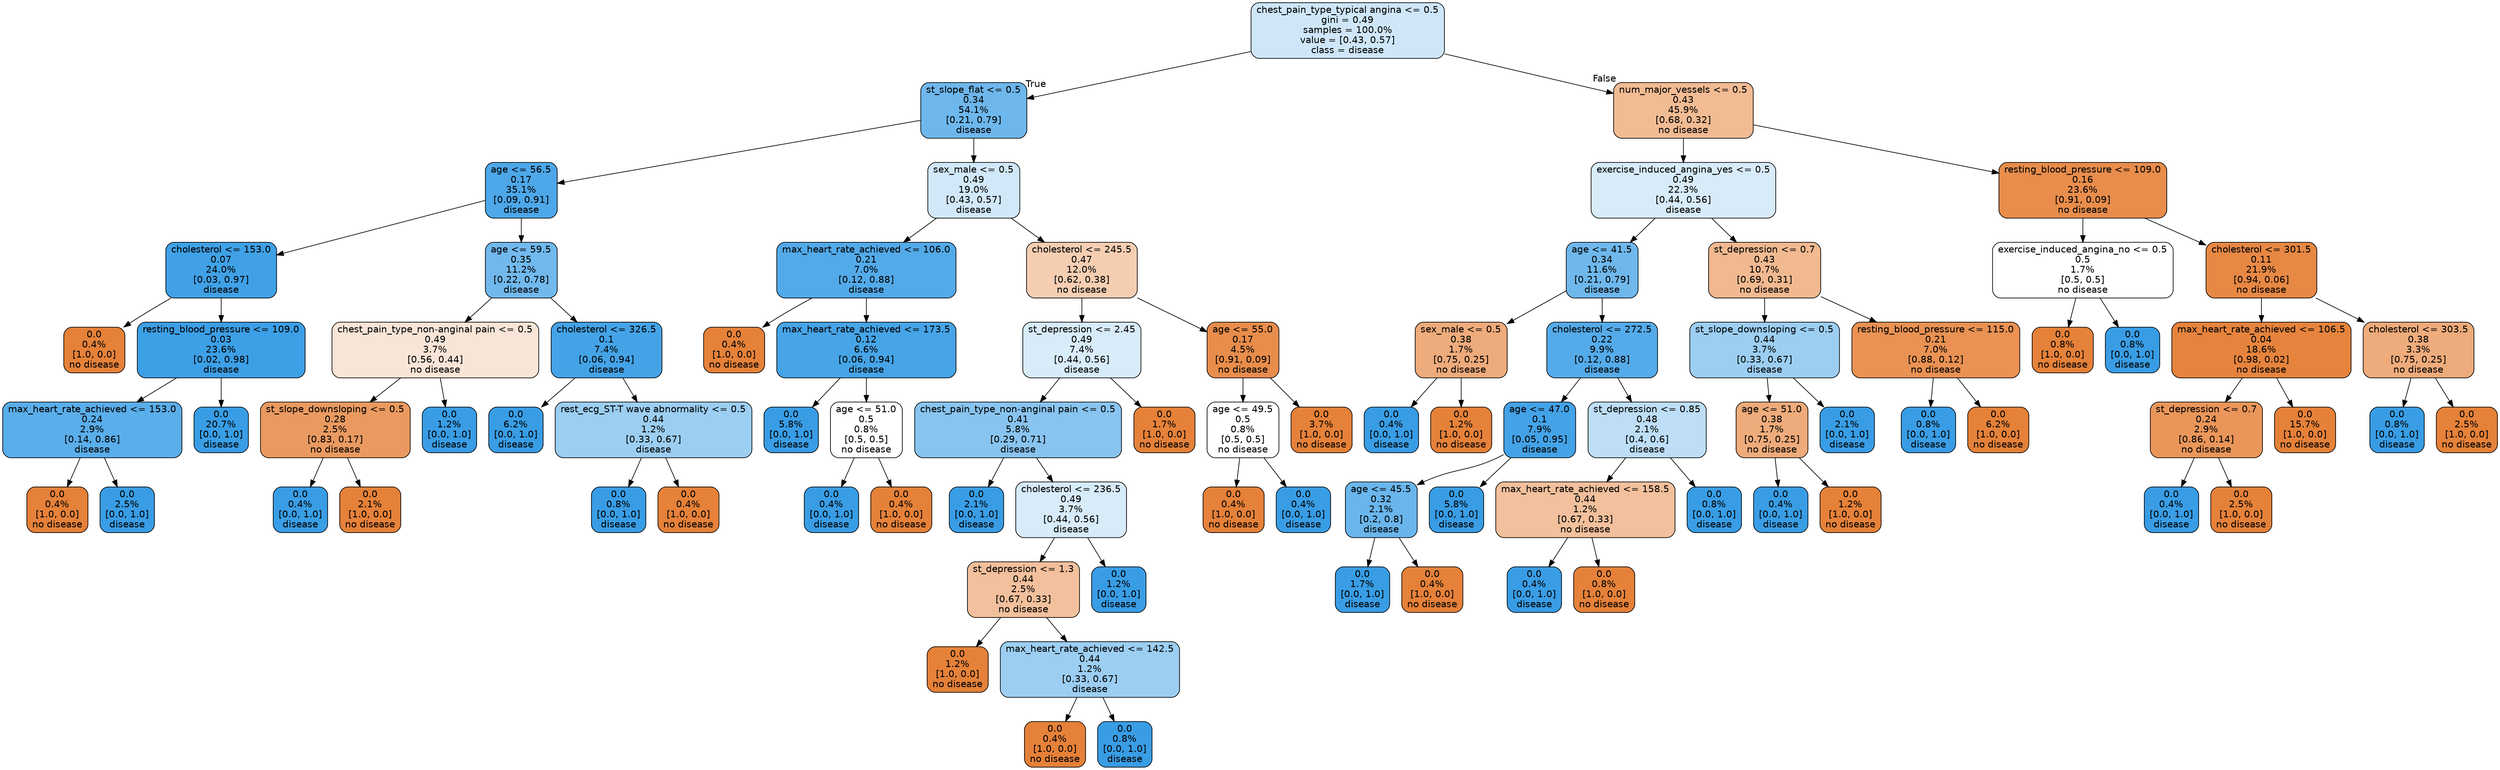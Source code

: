 digraph Tree {
node [shape=box, style="filled, rounded", color="black", fontname=helvetica] ;
edge [fontname=helvetica] ;
0 [label="chest_pain_type_typical angina <= 0.5\ngini = 0.49\nsamples = 100.0%\nvalue = [0.43, 0.57]\nclass = disease", fillcolor="#399de53f"] ;
1 [label="st_slope_flat <= 0.5\n0.34\n54.1%\n[0.21, 0.79]\ndisease", fillcolor="#399de5ba"] ;
0 -> 1 [labeldistance=2.5, labelangle=45, headlabel="True"] ;
2 [label="age <= 56.5\n0.17\n35.1%\n[0.09, 0.91]\ndisease", fillcolor="#399de5e5"] ;
1 -> 2 ;
3 [label="cholesterol <= 153.0\n0.07\n24.0%\n[0.03, 0.97]\ndisease", fillcolor="#399de5f6"] ;
2 -> 3 ;
4 [label="0.0\n0.4%\n[1.0, 0.0]\nno disease", fillcolor="#e58139ff"] ;
3 -> 4 ;
5 [label="resting_blood_pressure <= 109.0\n0.03\n23.6%\n[0.02, 0.98]\ndisease", fillcolor="#399de5fa"] ;
3 -> 5 ;
6 [label="max_heart_rate_achieved <= 153.0\n0.24\n2.9%\n[0.14, 0.86]\ndisease", fillcolor="#399de5d4"] ;
5 -> 6 ;
7 [label="0.0\n0.4%\n[1.0, 0.0]\nno disease", fillcolor="#e58139ff"] ;
6 -> 7 ;
8 [label="0.0\n2.5%\n[0.0, 1.0]\ndisease", fillcolor="#399de5ff"] ;
6 -> 8 ;
9 [label="0.0\n20.7%\n[0.0, 1.0]\ndisease", fillcolor="#399de5ff"] ;
5 -> 9 ;
10 [label="age <= 59.5\n0.35\n11.2%\n[0.22, 0.78]\ndisease", fillcolor="#399de5b6"] ;
2 -> 10 ;
11 [label="chest_pain_type_non-anginal pain <= 0.5\n0.49\n3.7%\n[0.56, 0.44]\nno disease", fillcolor="#e5813933"] ;
10 -> 11 ;
12 [label="st_slope_downsloping <= 0.5\n0.28\n2.5%\n[0.83, 0.17]\nno disease", fillcolor="#e58139cc"] ;
11 -> 12 ;
13 [label="0.0\n0.4%\n[0.0, 1.0]\ndisease", fillcolor="#399de5ff"] ;
12 -> 13 ;
14 [label="0.0\n2.1%\n[1.0, 0.0]\nno disease", fillcolor="#e58139ff"] ;
12 -> 14 ;
15 [label="0.0\n1.2%\n[0.0, 1.0]\ndisease", fillcolor="#399de5ff"] ;
11 -> 15 ;
16 [label="cholesterol <= 326.5\n0.1\n7.4%\n[0.06, 0.94]\ndisease", fillcolor="#399de5f0"] ;
10 -> 16 ;
17 [label="0.0\n6.2%\n[0.0, 1.0]\ndisease", fillcolor="#399de5ff"] ;
16 -> 17 ;
18 [label="rest_ecg_ST-T wave abnormality <= 0.5\n0.44\n1.2%\n[0.33, 0.67]\ndisease", fillcolor="#399de57f"] ;
16 -> 18 ;
19 [label="0.0\n0.8%\n[0.0, 1.0]\ndisease", fillcolor="#399de5ff"] ;
18 -> 19 ;
20 [label="0.0\n0.4%\n[1.0, 0.0]\nno disease", fillcolor="#e58139ff"] ;
18 -> 20 ;
21 [label="sex_male <= 0.5\n0.49\n19.0%\n[0.43, 0.57]\ndisease", fillcolor="#399de53b"] ;
1 -> 21 ;
22 [label="max_heart_rate_achieved <= 106.0\n0.21\n7.0%\n[0.12, 0.88]\ndisease", fillcolor="#399de5dd"] ;
21 -> 22 ;
23 [label="0.0\n0.4%\n[1.0, 0.0]\nno disease", fillcolor="#e58139ff"] ;
22 -> 23 ;
24 [label="max_heart_rate_achieved <= 173.5\n0.12\n6.6%\n[0.06, 0.94]\ndisease", fillcolor="#399de5ee"] ;
22 -> 24 ;
25 [label="0.0\n5.8%\n[0.0, 1.0]\ndisease", fillcolor="#399de5ff"] ;
24 -> 25 ;
26 [label="age <= 51.0\n0.5\n0.8%\n[0.5, 0.5]\nno disease", fillcolor="#e5813900"] ;
24 -> 26 ;
27 [label="0.0\n0.4%\n[0.0, 1.0]\ndisease", fillcolor="#399de5ff"] ;
26 -> 27 ;
28 [label="0.0\n0.4%\n[1.0, 0.0]\nno disease", fillcolor="#e58139ff"] ;
26 -> 28 ;
29 [label="cholesterol <= 245.5\n0.47\n12.0%\n[0.62, 0.38]\nno disease", fillcolor="#e5813963"] ;
21 -> 29 ;
30 [label="st_depression <= 2.45\n0.49\n7.4%\n[0.44, 0.56]\ndisease", fillcolor="#399de533"] ;
29 -> 30 ;
31 [label="chest_pain_type_non-anginal pain <= 0.5\n0.41\n5.8%\n[0.29, 0.71]\ndisease", fillcolor="#399de599"] ;
30 -> 31 ;
32 [label="0.0\n2.1%\n[0.0, 1.0]\ndisease", fillcolor="#399de5ff"] ;
31 -> 32 ;
33 [label="cholesterol <= 236.5\n0.49\n3.7%\n[0.44, 0.56]\ndisease", fillcolor="#399de533"] ;
31 -> 33 ;
34 [label="st_depression <= 1.3\n0.44\n2.5%\n[0.67, 0.33]\nno disease", fillcolor="#e581397f"] ;
33 -> 34 ;
35 [label="0.0\n1.2%\n[1.0, 0.0]\nno disease", fillcolor="#e58139ff"] ;
34 -> 35 ;
36 [label="max_heart_rate_achieved <= 142.5\n0.44\n1.2%\n[0.33, 0.67]\ndisease", fillcolor="#399de57f"] ;
34 -> 36 ;
37 [label="0.0\n0.4%\n[1.0, 0.0]\nno disease", fillcolor="#e58139ff"] ;
36 -> 37 ;
38 [label="0.0\n0.8%\n[0.0, 1.0]\ndisease", fillcolor="#399de5ff"] ;
36 -> 38 ;
39 [label="0.0\n1.2%\n[0.0, 1.0]\ndisease", fillcolor="#399de5ff"] ;
33 -> 39 ;
40 [label="0.0\n1.7%\n[1.0, 0.0]\nno disease", fillcolor="#e58139ff"] ;
30 -> 40 ;
41 [label="age <= 55.0\n0.17\n4.5%\n[0.91, 0.09]\nno disease", fillcolor="#e58139e6"] ;
29 -> 41 ;
42 [label="age <= 49.5\n0.5\n0.8%\n[0.5, 0.5]\nno disease", fillcolor="#e5813900"] ;
41 -> 42 ;
43 [label="0.0\n0.4%\n[1.0, 0.0]\nno disease", fillcolor="#e58139ff"] ;
42 -> 43 ;
44 [label="0.0\n0.4%\n[0.0, 1.0]\ndisease", fillcolor="#399de5ff"] ;
42 -> 44 ;
45 [label="0.0\n3.7%\n[1.0, 0.0]\nno disease", fillcolor="#e58139ff"] ;
41 -> 45 ;
46 [label="num_major_vessels <= 0.5\n0.43\n45.9%\n[0.68, 0.32]\nno disease", fillcolor="#e581398a"] ;
0 -> 46 [labeldistance=2.5, labelangle=-45, headlabel="False"] ;
47 [label="exercise_induced_angina_yes <= 0.5\n0.49\n22.3%\n[0.44, 0.56]\ndisease", fillcolor="#399de533"] ;
46 -> 47 ;
48 [label="age <= 41.5\n0.34\n11.6%\n[0.21, 0.79]\ndisease", fillcolor="#399de5b9"] ;
47 -> 48 ;
49 [label="sex_male <= 0.5\n0.38\n1.7%\n[0.75, 0.25]\nno disease", fillcolor="#e58139aa"] ;
48 -> 49 ;
50 [label="0.0\n0.4%\n[0.0, 1.0]\ndisease", fillcolor="#399de5ff"] ;
49 -> 50 ;
51 [label="0.0\n1.2%\n[1.0, 0.0]\nno disease", fillcolor="#e58139ff"] ;
49 -> 51 ;
52 [label="cholesterol <= 272.5\n0.22\n9.9%\n[0.12, 0.88]\ndisease", fillcolor="#399de5db"] ;
48 -> 52 ;
53 [label="age <= 47.0\n0.1\n7.9%\n[0.05, 0.95]\ndisease", fillcolor="#399de5f1"] ;
52 -> 53 ;
54 [label="age <= 45.5\n0.32\n2.1%\n[0.2, 0.8]\ndisease", fillcolor="#399de5bf"] ;
53 -> 54 ;
55 [label="0.0\n1.7%\n[0.0, 1.0]\ndisease", fillcolor="#399de5ff"] ;
54 -> 55 ;
56 [label="0.0\n0.4%\n[1.0, 0.0]\nno disease", fillcolor="#e58139ff"] ;
54 -> 56 ;
57 [label="0.0\n5.8%\n[0.0, 1.0]\ndisease", fillcolor="#399de5ff"] ;
53 -> 57 ;
58 [label="st_depression <= 0.85\n0.48\n2.1%\n[0.4, 0.6]\ndisease", fillcolor="#399de555"] ;
52 -> 58 ;
59 [label="max_heart_rate_achieved <= 158.5\n0.44\n1.2%\n[0.67, 0.33]\nno disease", fillcolor="#e581397f"] ;
58 -> 59 ;
60 [label="0.0\n0.4%\n[0.0, 1.0]\ndisease", fillcolor="#399de5ff"] ;
59 -> 60 ;
61 [label="0.0\n0.8%\n[1.0, 0.0]\nno disease", fillcolor="#e58139ff"] ;
59 -> 61 ;
62 [label="0.0\n0.8%\n[0.0, 1.0]\ndisease", fillcolor="#399de5ff"] ;
58 -> 62 ;
63 [label="st_depression <= 0.7\n0.43\n10.7%\n[0.69, 0.31]\nno disease", fillcolor="#e581398e"] ;
47 -> 63 ;
64 [label="st_slope_downsloping <= 0.5\n0.44\n3.7%\n[0.33, 0.67]\ndisease", fillcolor="#399de57f"] ;
63 -> 64 ;
65 [label="age <= 51.0\n0.38\n1.7%\n[0.75, 0.25]\nno disease", fillcolor="#e58139aa"] ;
64 -> 65 ;
66 [label="0.0\n0.4%\n[0.0, 1.0]\ndisease", fillcolor="#399de5ff"] ;
65 -> 66 ;
67 [label="0.0\n1.2%\n[1.0, 0.0]\nno disease", fillcolor="#e58139ff"] ;
65 -> 67 ;
68 [label="0.0\n2.1%\n[0.0, 1.0]\ndisease", fillcolor="#399de5ff"] ;
64 -> 68 ;
69 [label="resting_blood_pressure <= 115.0\n0.21\n7.0%\n[0.88, 0.12]\nno disease", fillcolor="#e58139dd"] ;
63 -> 69 ;
70 [label="0.0\n0.8%\n[0.0, 1.0]\ndisease", fillcolor="#399de5ff"] ;
69 -> 70 ;
71 [label="0.0\n6.2%\n[1.0, 0.0]\nno disease", fillcolor="#e58139ff"] ;
69 -> 71 ;
72 [label="resting_blood_pressure <= 109.0\n0.16\n23.6%\n[0.91, 0.09]\nno disease", fillcolor="#e58139e6"] ;
46 -> 72 ;
73 [label="exercise_induced_angina_no <= 0.5\n0.5\n1.7%\n[0.5, 0.5]\nno disease", fillcolor="#e5813900"] ;
72 -> 73 ;
74 [label="0.0\n0.8%\n[1.0, 0.0]\nno disease", fillcolor="#e58139ff"] ;
73 -> 74 ;
75 [label="0.0\n0.8%\n[0.0, 1.0]\ndisease", fillcolor="#399de5ff"] ;
73 -> 75 ;
76 [label="cholesterol <= 301.5\n0.11\n21.9%\n[0.94, 0.06]\nno disease", fillcolor="#e58139f0"] ;
72 -> 76 ;
77 [label="max_heart_rate_achieved <= 106.5\n0.04\n18.6%\n[0.98, 0.02]\nno disease", fillcolor="#e58139f9"] ;
76 -> 77 ;
78 [label="st_depression <= 0.7\n0.24\n2.9%\n[0.86, 0.14]\nno disease", fillcolor="#e58139d4"] ;
77 -> 78 ;
79 [label="0.0\n0.4%\n[0.0, 1.0]\ndisease", fillcolor="#399de5ff"] ;
78 -> 79 ;
80 [label="0.0\n2.5%\n[1.0, 0.0]\nno disease", fillcolor="#e58139ff"] ;
78 -> 80 ;
81 [label="0.0\n15.7%\n[1.0, 0.0]\nno disease", fillcolor="#e58139ff"] ;
77 -> 81 ;
82 [label="cholesterol <= 303.5\n0.38\n3.3%\n[0.75, 0.25]\nno disease", fillcolor="#e58139aa"] ;
76 -> 82 ;
83 [label="0.0\n0.8%\n[0.0, 1.0]\ndisease", fillcolor="#399de5ff"] ;
82 -> 83 ;
84 [label="0.0\n2.5%\n[1.0, 0.0]\nno disease", fillcolor="#e58139ff"] ;
82 -> 84 ;
}